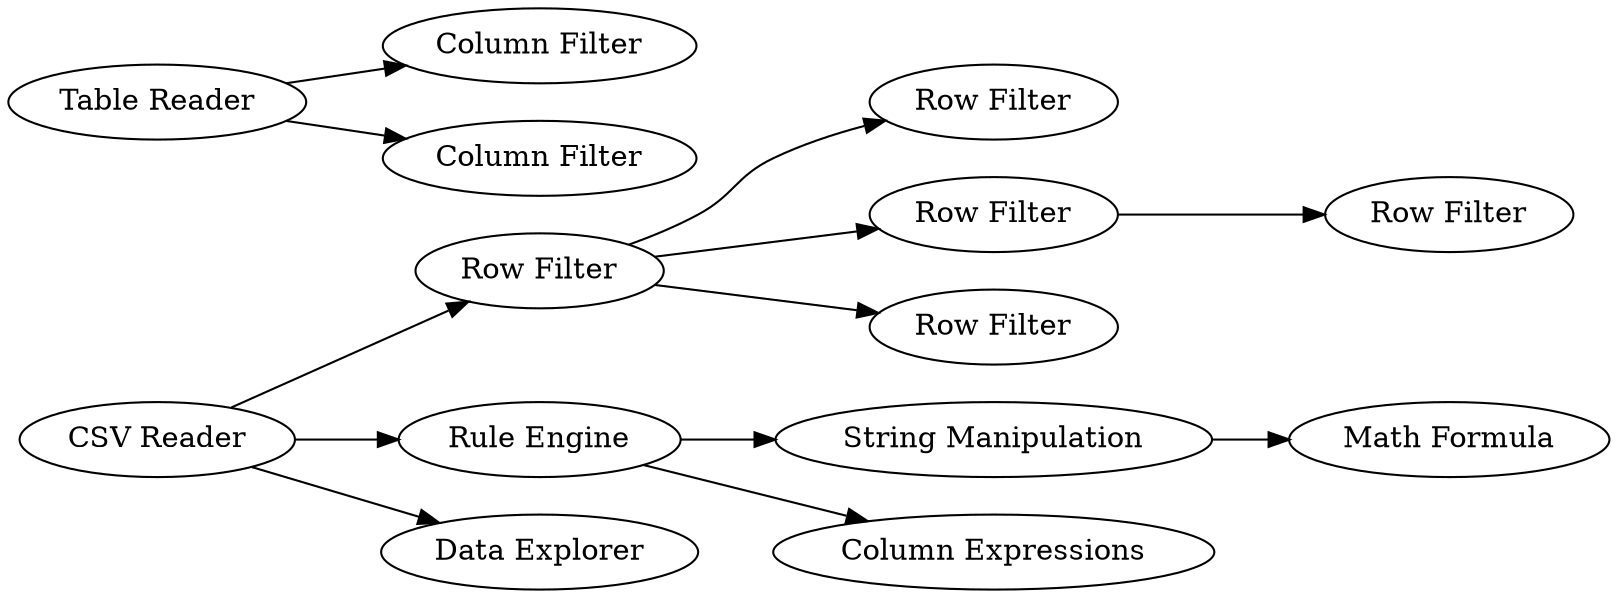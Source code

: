 digraph {
	1 [label="Row Filter"]
	3 [label="String Manipulation"]
	4 [label="Math Formula"]
	5 [label="Rule Engine"]
	6 [label="CSV Reader"]
	8 [label="Row Filter"]
	9 [label="Row Filter"]
	10 [label="Row Filter"]
	11 [label="Row Filter"]
	12 [label="Column Filter"]
	13 [label="Table Reader"]
	14 [label="Column Filter"]
	30 [label="Column Expressions"]
	31 [label="Data Explorer"]
	1 -> 9
	1 -> 8
	1 -> 10
	3 -> 4
	5 -> 3
	5 -> 30
	6 -> 5
	6 -> 1
	6 -> 31
	9 -> 11
	13 -> 12
	13 -> 14
	rankdir=LR
}
